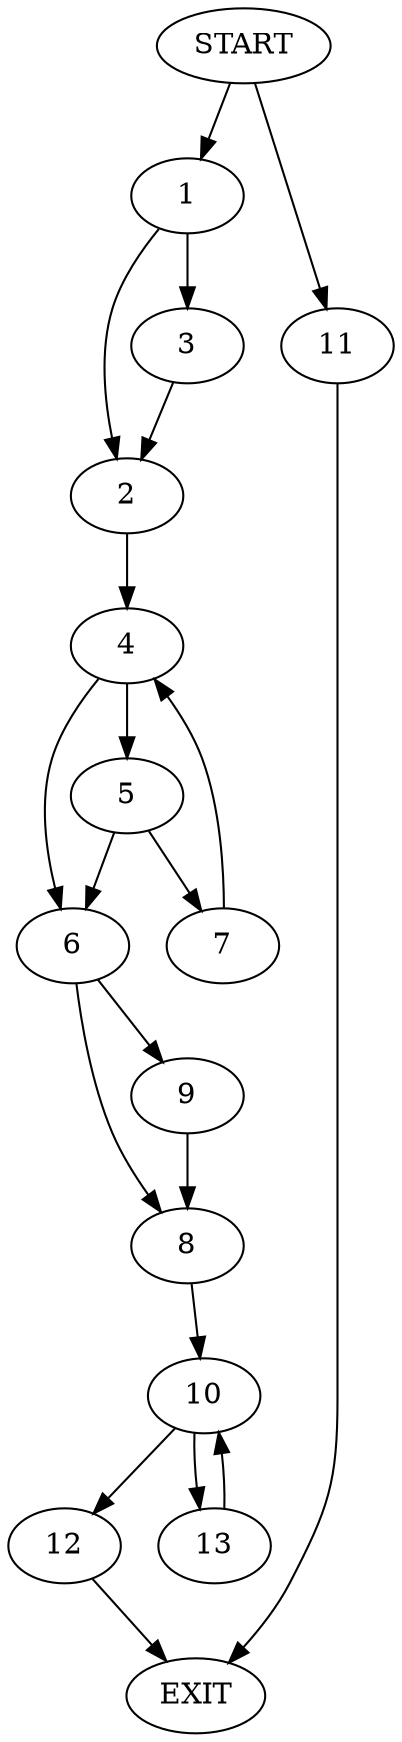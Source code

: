 digraph {
0 [label="START"]
14 [label="EXIT"]
0 -> 1
1 -> 2
1 -> 3
3 -> 2
2 -> 4
4 -> 5
4 -> 6
5 -> 6
5 -> 7
6 -> 8
6 -> 9
7 -> 4
9 -> 8
8 -> 10
0 -> 11
11 -> 14
10 -> 12
10 -> 13
12 -> 14
13 -> 10
}
